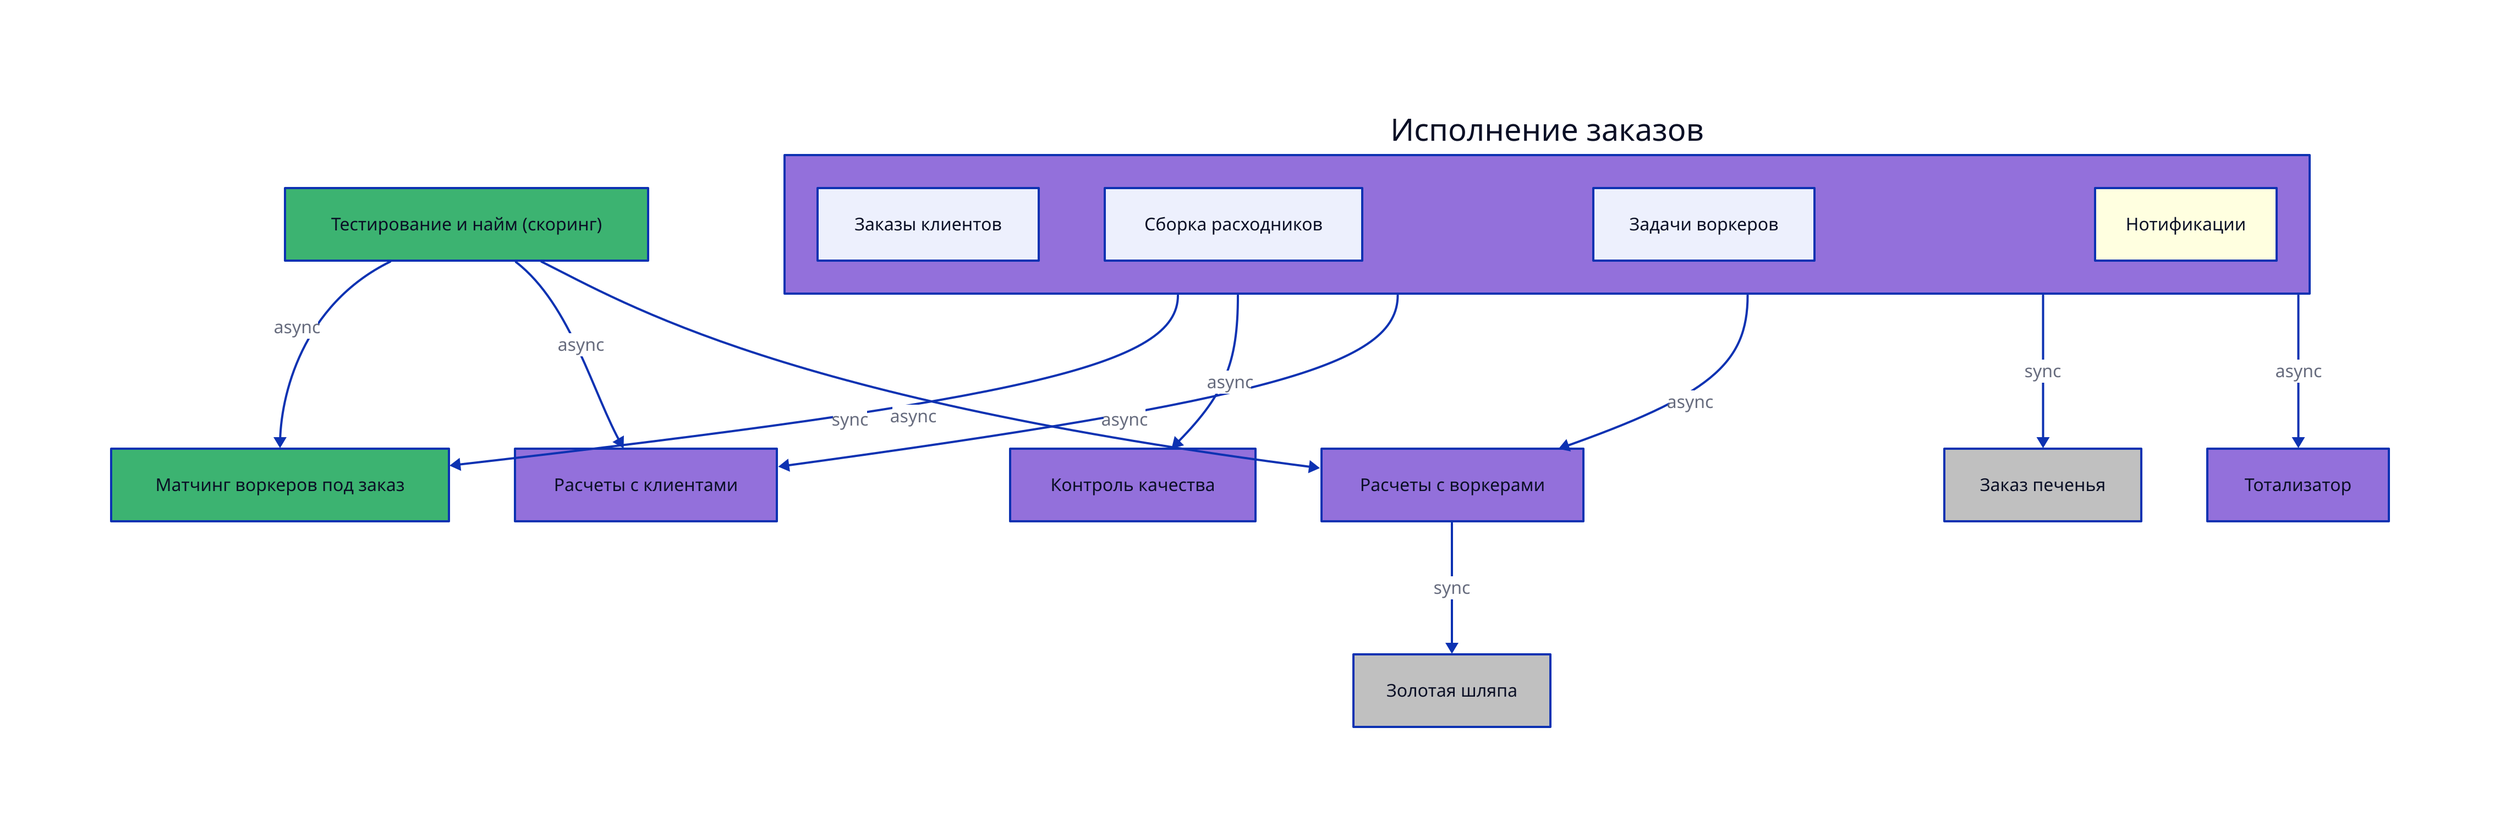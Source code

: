 vars: {
  d2-config: {
    layout-engine: elk
    theme-id: 1
  }
}

classes: {
  core: { style: { fill: mediumseagreen }}
  supporting: { style: { fill: mediumpurple }}
  generic: { style: { fill: silver }}
  external: { style: { fill: silver }}
  tech: { style: { fill: lightyellow }}
}


Скоринг: Тестирование и найм (скоринг) { class: core }
Матчинг: Матчинг воркеров под заказ { class: core }

ИсполнениеЗаказов: Исполнение заказов {
    class: supporting

    Заказы клиентов
    Сборка расходников
    Задачи воркеров
    Нотификации: { class: tech }
}

КонтрольКачества: Контроль качества { class: supporting }
РасчетыКлиентов: Расчеты с клиентами { class: supporting }
ЗаказПеченья: Заказ печенья { class: external }

РасчетыВоркеров: Расчеты с воркерами { class: supporting }
ЗолотаяШляпа: Золотая шляпа { class: external }

Тотализатор { class: supporting }


Скоринг -> Матчинг: async

Матчинг <- ИсполнениеЗаказов: sync

ИсполнениеЗаказов -> КонтрольКачества: async
ИсполнениеЗаказов -> РасчетыКлиентов: async
ИсполнениеЗаказов -> РасчетыВоркеров: async

ИсполнениеЗаказов -> ЗаказПеченья: sync
РасчетыВоркеров -> ЗолотаяШляпа: sync

Скоринг -> РасчетыКлиентов: async
Скоринг -> РасчетыВоркеров: async

ИсполнениеЗаказов -> Тотализатор: async
